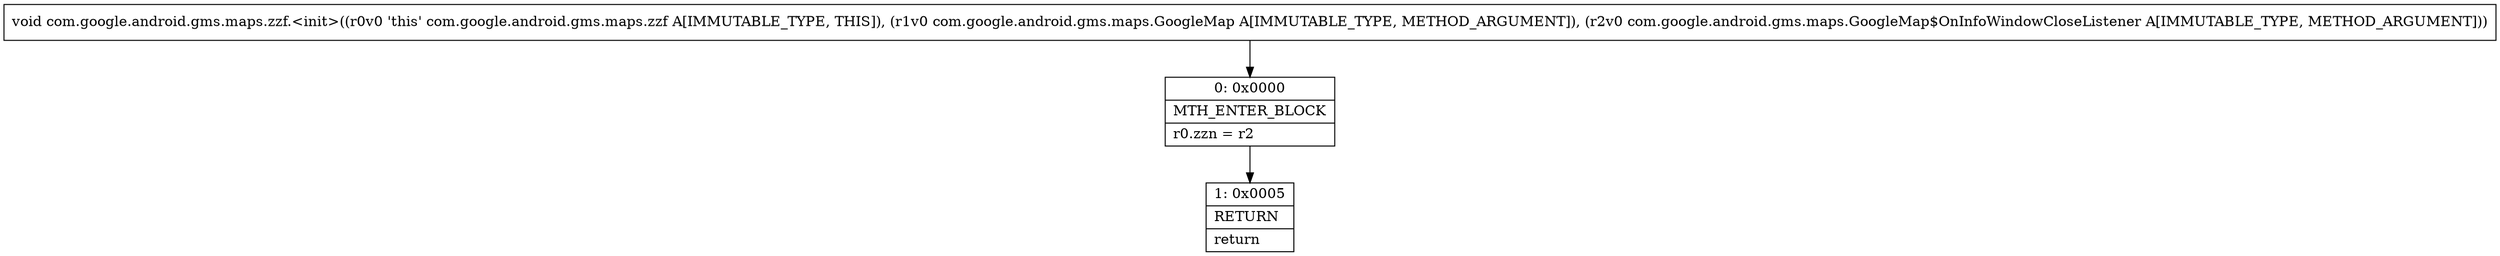 digraph "CFG forcom.google.android.gms.maps.zzf.\<init\>(Lcom\/google\/android\/gms\/maps\/GoogleMap;Lcom\/google\/android\/gms\/maps\/GoogleMap$OnInfoWindowCloseListener;)V" {
Node_0 [shape=record,label="{0\:\ 0x0000|MTH_ENTER_BLOCK\l|r0.zzn = r2\l}"];
Node_1 [shape=record,label="{1\:\ 0x0005|RETURN\l|return\l}"];
MethodNode[shape=record,label="{void com.google.android.gms.maps.zzf.\<init\>((r0v0 'this' com.google.android.gms.maps.zzf A[IMMUTABLE_TYPE, THIS]), (r1v0 com.google.android.gms.maps.GoogleMap A[IMMUTABLE_TYPE, METHOD_ARGUMENT]), (r2v0 com.google.android.gms.maps.GoogleMap$OnInfoWindowCloseListener A[IMMUTABLE_TYPE, METHOD_ARGUMENT])) }"];
MethodNode -> Node_0;
Node_0 -> Node_1;
}

